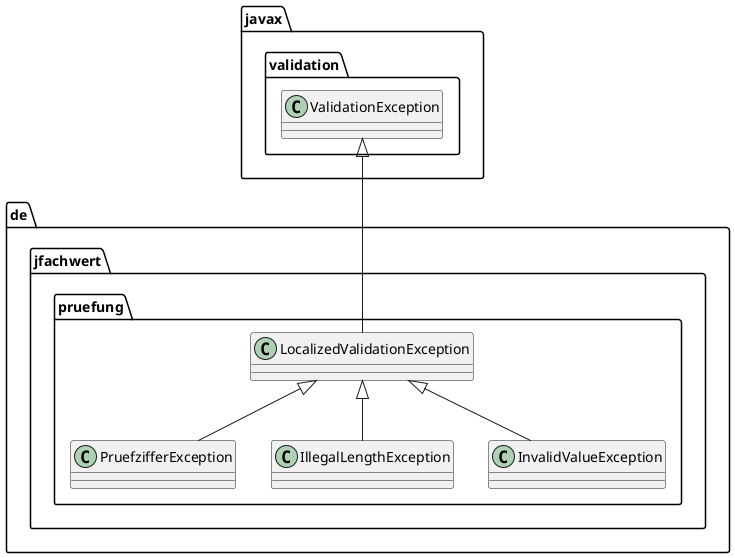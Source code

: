 @startuml

package de.jfachwert.pruefung {

    class LocalizedValidationException
    class PruefzifferException
    class IllegalLengthException
    class InvalidValueException

}

LocalizedValidationException -up-|> javax.validation.ValidationException
LocalizedValidationException <|-- PruefzifferException
LocalizedValidationException <|-- IllegalLengthException
LocalizedValidationException <|-- InvalidValueException

@enduml
